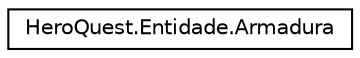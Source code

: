 digraph "Representação gráfica da hiearquia da classe"
{
 // LATEX_PDF_SIZE
  edge [fontname="Helvetica",fontsize="10",labelfontname="Helvetica",labelfontsize="10"];
  node [fontname="Helvetica",fontsize="10",shape=record];
  rankdir="LR";
  Node0 [label="HeroQuest.Entidade.Armadura",height=0.2,width=0.4,color="black", fillcolor="white", style="filled",URL="$class_hero_quest_1_1_entidade_1_1_armadura.html",tooltip=" "];
}
